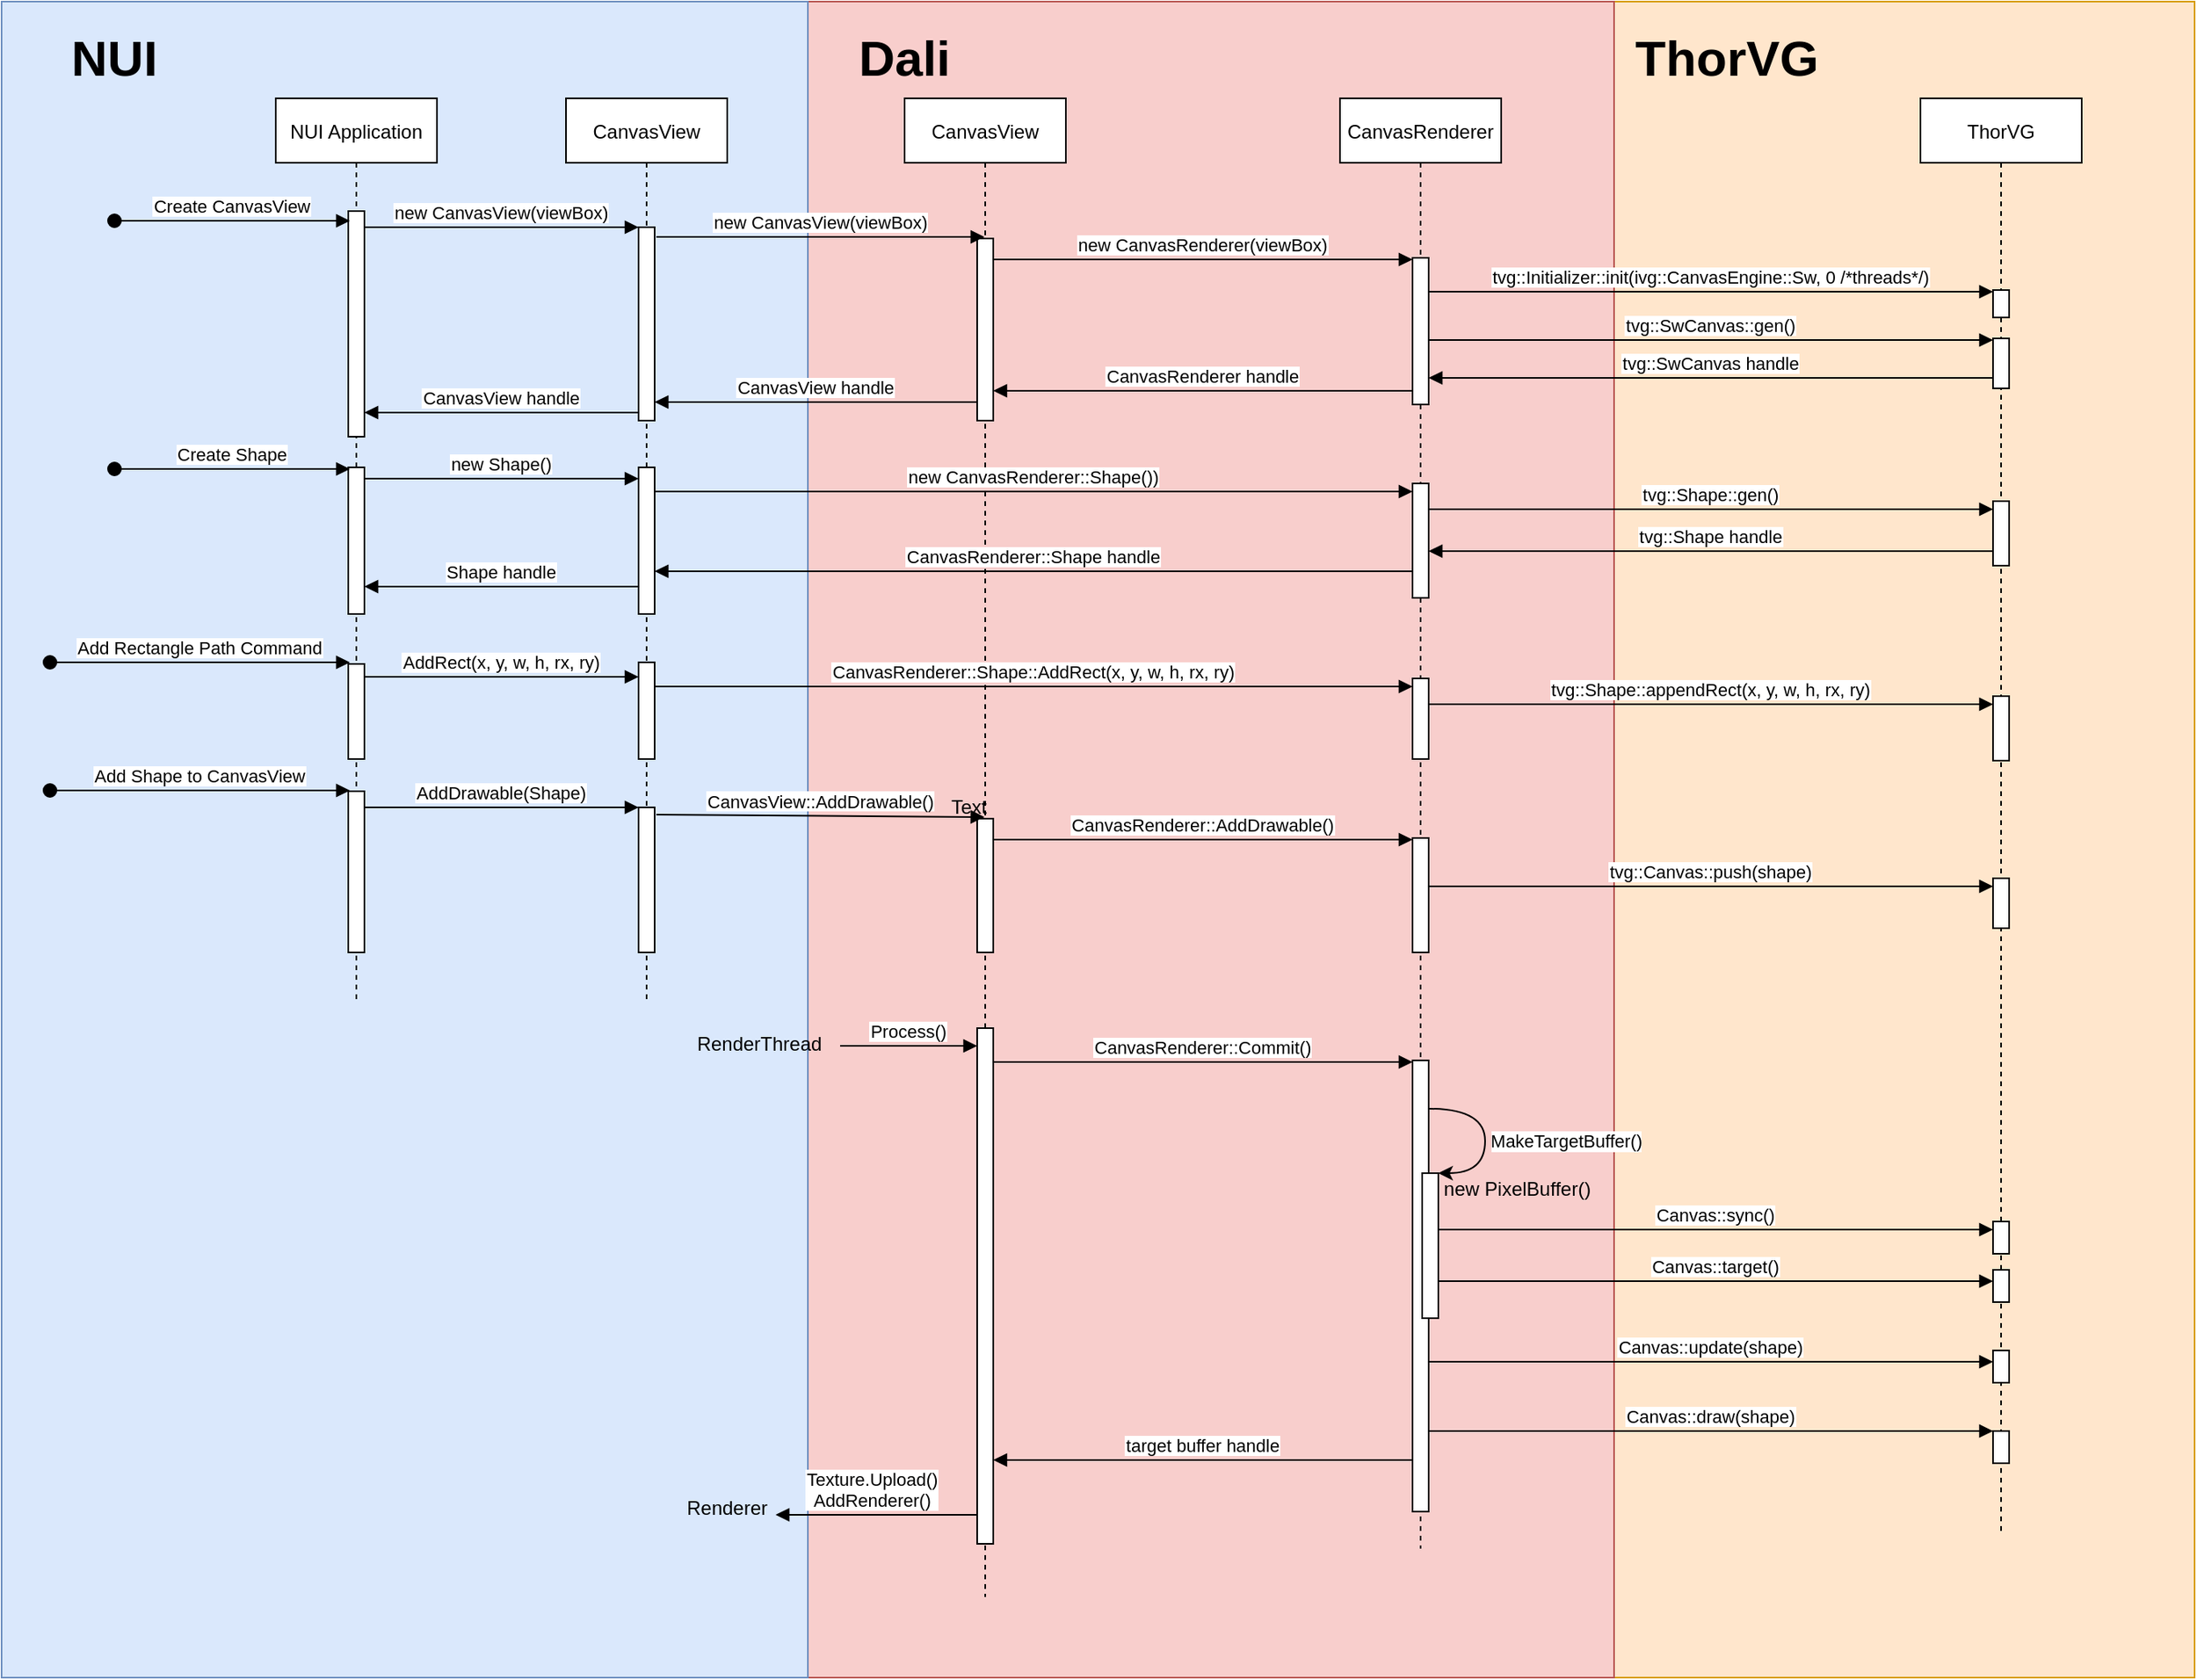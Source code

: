 <mxfile version="14.6.6" type="github">
  <diagram id="kgpKYQtTHZ0yAKxKKP6v" name="Page-1">
    <mxGraphModel dx="2031" dy="1089" grid="1" gridSize="10" guides="1" tooltips="1" connect="1" arrows="1" fold="1" page="1" pageScale="1" pageWidth="850" pageHeight="1100" math="0" shadow="0">
      <root>
        <mxCell id="0" />
        <mxCell id="1" parent="0" />
        <mxCell id="Nm8UWQQyYXnpsGYUjFqg-105" value="" style="rounded=0;whiteSpace=wrap;html=1;fillColor=#ffe6cc;strokeColor=#d79b00;" vertex="1" parent="1">
          <mxGeometry x="1020" y="20" width="360" height="1040" as="geometry" />
        </mxCell>
        <mxCell id="Nm8UWQQyYXnpsGYUjFqg-103" value="" style="rounded=0;whiteSpace=wrap;html=1;fillColor=#f8cecc;strokeColor=#b85450;" vertex="1" parent="1">
          <mxGeometry x="520" y="20" width="500" height="1040" as="geometry" />
        </mxCell>
        <mxCell id="Nm8UWQQyYXnpsGYUjFqg-102" value="" style="rounded=0;whiteSpace=wrap;html=1;fillColor=#dae8fc;strokeColor=#6c8ebf;" vertex="1" parent="1">
          <mxGeometry x="20" y="20" width="500" height="1040" as="geometry" />
        </mxCell>
        <mxCell id="3nuBFxr9cyL0pnOWT2aG-1" value="NUI Application" style="shape=umlLifeline;perimeter=lifelinePerimeter;container=1;collapsible=0;recursiveResize=0;rounded=0;shadow=0;strokeWidth=1;" parent="1" vertex="1">
          <mxGeometry x="190" y="80" width="100" height="560" as="geometry" />
        </mxCell>
        <mxCell id="3nuBFxr9cyL0pnOWT2aG-2" value="" style="points=[];perimeter=orthogonalPerimeter;rounded=0;shadow=0;strokeWidth=1;" parent="3nuBFxr9cyL0pnOWT2aG-1" vertex="1">
          <mxGeometry x="45" y="70" width="10" height="140" as="geometry" />
        </mxCell>
        <mxCell id="Nm8UWQQyYXnpsGYUjFqg-95" value="" style="points=[];perimeter=orthogonalPerimeter;rounded=0;shadow=0;strokeWidth=1;" vertex="1" parent="3nuBFxr9cyL0pnOWT2aG-1">
          <mxGeometry x="45" y="229" width="10" height="91" as="geometry" />
        </mxCell>
        <mxCell id="Nm8UWQQyYXnpsGYUjFqg-96" value="" style="points=[];perimeter=orthogonalPerimeter;rounded=0;shadow=0;strokeWidth=1;" vertex="1" parent="3nuBFxr9cyL0pnOWT2aG-1">
          <mxGeometry x="45" y="351" width="10" height="59" as="geometry" />
        </mxCell>
        <mxCell id="Nm8UWQQyYXnpsGYUjFqg-97" value="" style="points=[];perimeter=orthogonalPerimeter;rounded=0;shadow=0;strokeWidth=1;" vertex="1" parent="3nuBFxr9cyL0pnOWT2aG-1">
          <mxGeometry x="45" y="430" width="10" height="100" as="geometry" />
        </mxCell>
        <mxCell id="3nuBFxr9cyL0pnOWT2aG-5" value="CanvasView" style="shape=umlLifeline;perimeter=lifelinePerimeter;container=1;collapsible=0;recursiveResize=0;rounded=0;shadow=0;strokeWidth=1;" parent="1" vertex="1">
          <mxGeometry x="370" y="80" width="100" height="560" as="geometry" />
        </mxCell>
        <mxCell id="3nuBFxr9cyL0pnOWT2aG-6" value="" style="points=[];perimeter=orthogonalPerimeter;rounded=0;shadow=0;strokeWidth=1;" parent="3nuBFxr9cyL0pnOWT2aG-5" vertex="1">
          <mxGeometry x="45" y="80" width="10" height="120" as="geometry" />
        </mxCell>
        <mxCell id="Nm8UWQQyYXnpsGYUjFqg-16" value="" style="points=[];perimeter=orthogonalPerimeter;rounded=0;shadow=0;strokeWidth=1;" vertex="1" parent="3nuBFxr9cyL0pnOWT2aG-5">
          <mxGeometry x="45" y="229" width="10" height="91" as="geometry" />
        </mxCell>
        <mxCell id="Nm8UWQQyYXnpsGYUjFqg-37" value="" style="points=[];perimeter=orthogonalPerimeter;rounded=0;shadow=0;strokeWidth=1;" vertex="1" parent="3nuBFxr9cyL0pnOWT2aG-5">
          <mxGeometry x="45" y="350" width="10" height="60" as="geometry" />
        </mxCell>
        <mxCell id="3nuBFxr9cyL0pnOWT2aG-8" value="new CanvasView(viewBox)" style="verticalAlign=bottom;endArrow=block;entryX=0;entryY=0;shadow=0;strokeWidth=1;" parent="1" source="3nuBFxr9cyL0pnOWT2aG-2" target="3nuBFxr9cyL0pnOWT2aG-6" edge="1">
          <mxGeometry relative="1" as="geometry">
            <mxPoint x="345" y="160" as="sourcePoint" />
          </mxGeometry>
        </mxCell>
        <mxCell id="Nm8UWQQyYXnpsGYUjFqg-1" value="CanvasView" style="shape=umlLifeline;perimeter=lifelinePerimeter;container=1;collapsible=0;recursiveResize=0;rounded=0;shadow=0;strokeWidth=1;" vertex="1" parent="1">
          <mxGeometry x="580" y="80" width="100" height="930" as="geometry" />
        </mxCell>
        <mxCell id="Nm8UWQQyYXnpsGYUjFqg-2" value="" style="points=[];perimeter=orthogonalPerimeter;rounded=0;shadow=0;strokeWidth=1;" vertex="1" parent="Nm8UWQQyYXnpsGYUjFqg-1">
          <mxGeometry x="45" y="87" width="10" height="113" as="geometry" />
        </mxCell>
        <mxCell id="Nm8UWQQyYXnpsGYUjFqg-58" value="" style="points=[];perimeter=orthogonalPerimeter;rounded=0;shadow=0;strokeWidth=1;" vertex="1" parent="Nm8UWQQyYXnpsGYUjFqg-1">
          <mxGeometry x="45" y="577" width="10" height="320" as="geometry" />
        </mxCell>
        <mxCell id="Nm8UWQQyYXnpsGYUjFqg-108" value="Dali" style="text;html=1;strokeColor=none;fillColor=none;align=center;verticalAlign=middle;whiteSpace=wrap;rounded=0;fontSize=31;fontStyle=1" vertex="1" parent="Nm8UWQQyYXnpsGYUjFqg-1">
          <mxGeometry x="-50" y="-50" width="100" height="50" as="geometry" />
        </mxCell>
        <mxCell id="Nm8UWQQyYXnpsGYUjFqg-3" value="CanvasRenderer" style="shape=umlLifeline;perimeter=lifelinePerimeter;container=1;collapsible=0;recursiveResize=0;rounded=0;shadow=0;strokeWidth=1;" vertex="1" parent="1">
          <mxGeometry x="850" y="80" width="100" height="900" as="geometry" />
        </mxCell>
        <mxCell id="Nm8UWQQyYXnpsGYUjFqg-4" value="" style="points=[];perimeter=orthogonalPerimeter;rounded=0;shadow=0;strokeWidth=1;" vertex="1" parent="Nm8UWQQyYXnpsGYUjFqg-3">
          <mxGeometry x="45" y="99" width="10" height="91" as="geometry" />
        </mxCell>
        <mxCell id="Nm8UWQQyYXnpsGYUjFqg-20" value="" style="points=[];perimeter=orthogonalPerimeter;rounded=0;shadow=0;strokeWidth=1;" vertex="1" parent="Nm8UWQQyYXnpsGYUjFqg-3">
          <mxGeometry x="45" y="239" width="10" height="71" as="geometry" />
        </mxCell>
        <mxCell id="Nm8UWQQyYXnpsGYUjFqg-5" value="ThorVG" style="shape=umlLifeline;perimeter=lifelinePerimeter;container=1;collapsible=0;recursiveResize=0;rounded=0;shadow=0;strokeWidth=1;" vertex="1" parent="1">
          <mxGeometry x="1210" y="80" width="100" height="890" as="geometry" />
        </mxCell>
        <mxCell id="Nm8UWQQyYXnpsGYUjFqg-6" value="" style="points=[];perimeter=orthogonalPerimeter;rounded=0;shadow=0;strokeWidth=1;" vertex="1" parent="Nm8UWQQyYXnpsGYUjFqg-5">
          <mxGeometry x="45" y="119" width="10" height="17" as="geometry" />
        </mxCell>
        <mxCell id="Nm8UWQQyYXnpsGYUjFqg-22" value="" style="points=[];perimeter=orthogonalPerimeter;rounded=0;shadow=0;strokeWidth=1;" vertex="1" parent="Nm8UWQQyYXnpsGYUjFqg-5">
          <mxGeometry x="45" y="250" width="10" height="40" as="geometry" />
        </mxCell>
        <mxCell id="Nm8UWQQyYXnpsGYUjFqg-87" value="" style="points=[];perimeter=orthogonalPerimeter;rounded=0;shadow=0;strokeWidth=1;" vertex="1" parent="Nm8UWQQyYXnpsGYUjFqg-5">
          <mxGeometry x="45" y="697" width="10" height="20" as="geometry" />
        </mxCell>
        <mxCell id="Nm8UWQQyYXnpsGYUjFqg-75" value="" style="points=[];perimeter=orthogonalPerimeter;rounded=0;shadow=0;strokeWidth=1;" vertex="1" parent="Nm8UWQQyYXnpsGYUjFqg-5">
          <mxGeometry x="45" y="727" width="10" height="20" as="geometry" />
        </mxCell>
        <mxCell id="Nm8UWQQyYXnpsGYUjFqg-91" value="" style="points=[];perimeter=orthogonalPerimeter;rounded=0;shadow=0;strokeWidth=1;" vertex="1" parent="Nm8UWQQyYXnpsGYUjFqg-5">
          <mxGeometry x="45" y="827" width="10" height="20" as="geometry" />
        </mxCell>
        <mxCell id="Nm8UWQQyYXnpsGYUjFqg-7" value="new CanvasView(viewBox)" style="verticalAlign=bottom;endArrow=block;shadow=0;strokeWidth=1;exitX=1.1;exitY=0.05;exitDx=0;exitDy=0;exitPerimeter=0;" edge="1" parent="1" source="3nuBFxr9cyL0pnOWT2aG-6" target="Nm8UWQQyYXnpsGYUjFqg-1">
          <mxGeometry relative="1" as="geometry">
            <mxPoint x="350" y="170" as="sourcePoint" />
            <mxPoint x="355" y="170.0" as="targetPoint" />
          </mxGeometry>
        </mxCell>
        <mxCell id="Nm8UWQQyYXnpsGYUjFqg-8" value="new CanvasRenderer(viewBox)" style="verticalAlign=bottom;endArrow=block;shadow=0;strokeWidth=1;" edge="1" parent="1" source="Nm8UWQQyYXnpsGYUjFqg-2" target="Nm8UWQQyYXnpsGYUjFqg-4">
          <mxGeometry relative="1" as="geometry">
            <mxPoint x="366" y="178" as="sourcePoint" />
            <mxPoint x="639.5" y="178" as="targetPoint" />
            <Array as="points">
              <mxPoint x="670" y="180" />
            </Array>
          </mxGeometry>
        </mxCell>
        <mxCell id="Nm8UWQQyYXnpsGYUjFqg-9" value="tvg::SwCanvas::gen()" style="verticalAlign=bottom;endArrow=block;shadow=0;strokeWidth=1;" edge="1" parent="1" source="Nm8UWQQyYXnpsGYUjFqg-4" target="Nm8UWQQyYXnpsGYUjFqg-11">
          <mxGeometry relative="1" as="geometry">
            <mxPoint x="906" y="219" as="sourcePoint" />
            <mxPoint x="1186" y="219" as="targetPoint" />
            <Array as="points">
              <mxPoint x="946" y="230" />
            </Array>
          </mxGeometry>
        </mxCell>
        <mxCell id="Nm8UWQQyYXnpsGYUjFqg-10" value="tvg::Initializer::init(ivg::CanvasEngine::Sw, 0 /*threads*/)" style="verticalAlign=bottom;endArrow=block;shadow=0;strokeWidth=1;" edge="1" parent="1" source="Nm8UWQQyYXnpsGYUjFqg-4" target="Nm8UWQQyYXnpsGYUjFqg-6">
          <mxGeometry relative="1" as="geometry">
            <mxPoint x="910" y="200" as="sourcePoint" />
            <mxPoint x="1190" y="200" as="targetPoint" />
            <Array as="points">
              <mxPoint x="950" y="200" />
            </Array>
          </mxGeometry>
        </mxCell>
        <mxCell id="Nm8UWQQyYXnpsGYUjFqg-11" value="" style="points=[];perimeter=orthogonalPerimeter;rounded=0;shadow=0;strokeWidth=1;" vertex="1" parent="1">
          <mxGeometry x="1255" y="229" width="10" height="31" as="geometry" />
        </mxCell>
        <mxCell id="Nm8UWQQyYXnpsGYUjFqg-19" value="new Shape()" style="verticalAlign=bottom;endArrow=block;shadow=0;strokeWidth=1;" edge="1" parent="1">
          <mxGeometry relative="1" as="geometry">
            <mxPoint x="245" y="316" as="sourcePoint" />
            <mxPoint x="415" y="316" as="targetPoint" />
          </mxGeometry>
        </mxCell>
        <mxCell id="Nm8UWQQyYXnpsGYUjFqg-21" value="new CanvasRenderer::Shape())" style="verticalAlign=bottom;endArrow=block;shadow=0;strokeWidth=1;" edge="1" parent="1" source="Nm8UWQQyYXnpsGYUjFqg-16">
          <mxGeometry relative="1" as="geometry">
            <mxPoint x="355" y="324" as="sourcePoint" />
            <mxPoint x="895" y="324" as="targetPoint" />
          </mxGeometry>
        </mxCell>
        <mxCell id="Nm8UWQQyYXnpsGYUjFqg-23" value="tvg::SwCanvas handle" style="verticalAlign=bottom;endArrow=block;shadow=0;strokeWidth=1;" edge="1" parent="1">
          <mxGeometry relative="1" as="geometry">
            <mxPoint x="1255" y="253.5" as="sourcePoint" />
            <mxPoint x="905" y="253.5" as="targetPoint" />
          </mxGeometry>
        </mxCell>
        <mxCell id="Nm8UWQQyYXnpsGYUjFqg-24" value="CanvasRenderer handle" style="verticalAlign=bottom;endArrow=block;shadow=0;strokeWidth=1;" edge="1" parent="1">
          <mxGeometry relative="1" as="geometry">
            <mxPoint x="895" y="261.5" as="sourcePoint" />
            <mxPoint x="635" y="261.5" as="targetPoint" />
          </mxGeometry>
        </mxCell>
        <mxCell id="Nm8UWQQyYXnpsGYUjFqg-25" value="CanvasView handle" style="verticalAlign=bottom;endArrow=block;shadow=0;strokeWidth=1;" edge="1" parent="1" target="3nuBFxr9cyL0pnOWT2aG-6">
          <mxGeometry relative="1" as="geometry">
            <mxPoint x="625" y="268.5" as="sourcePoint" />
            <mxPoint x="355" y="268.5" as="targetPoint" />
          </mxGeometry>
        </mxCell>
        <mxCell id="Nm8UWQQyYXnpsGYUjFqg-26" value="CanvasView handle" style="verticalAlign=bottom;endArrow=block;shadow=0;strokeWidth=1;" edge="1" parent="1">
          <mxGeometry relative="1" as="geometry">
            <mxPoint x="415" y="275" as="sourcePoint" />
            <mxPoint x="245" y="275" as="targetPoint" />
          </mxGeometry>
        </mxCell>
        <mxCell id="Nm8UWQQyYXnpsGYUjFqg-27" value="tvg::Shape::gen()" style="verticalAlign=bottom;endArrow=block;shadow=0;strokeWidth=1;" edge="1" parent="1">
          <mxGeometry relative="1" as="geometry">
            <mxPoint x="905" y="335" as="sourcePoint" />
            <mxPoint x="1255" y="335" as="targetPoint" />
            <Array as="points">
              <mxPoint x="970" y="335" />
            </Array>
          </mxGeometry>
        </mxCell>
        <mxCell id="Nm8UWQQyYXnpsGYUjFqg-28" value="tvg::Shape handle" style="verticalAlign=bottom;endArrow=block;shadow=0;strokeWidth=1;" edge="1" parent="1">
          <mxGeometry relative="1" as="geometry">
            <mxPoint x="1255" y="361" as="sourcePoint" />
            <mxPoint x="905" y="361" as="targetPoint" />
          </mxGeometry>
        </mxCell>
        <mxCell id="Nm8UWQQyYXnpsGYUjFqg-29" value="CanvasRenderer::Shape handle" style="verticalAlign=bottom;endArrow=block;shadow=0;strokeWidth=1;" edge="1" parent="1" target="Nm8UWQQyYXnpsGYUjFqg-16">
          <mxGeometry relative="1" as="geometry">
            <mxPoint x="895" y="373.5" as="sourcePoint" />
            <mxPoint x="355" y="373.5" as="targetPoint" />
          </mxGeometry>
        </mxCell>
        <mxCell id="Nm8UWQQyYXnpsGYUjFqg-31" value="Shape handle" style="verticalAlign=bottom;endArrow=block;shadow=0;strokeWidth=1;" edge="1" parent="1">
          <mxGeometry relative="1" as="geometry">
            <mxPoint x="415" y="383" as="sourcePoint" />
            <mxPoint x="245" y="383" as="targetPoint" />
          </mxGeometry>
        </mxCell>
        <mxCell id="Nm8UWQQyYXnpsGYUjFqg-36" value="AddRect(x, y, w, h, rx, ry)" style="verticalAlign=bottom;endArrow=block;shadow=0;strokeWidth=1;" edge="1" parent="1">
          <mxGeometry relative="1" as="geometry">
            <mxPoint x="245" y="439" as="sourcePoint" />
            <mxPoint x="415" y="439" as="targetPoint" />
          </mxGeometry>
        </mxCell>
        <mxCell id="Nm8UWQQyYXnpsGYUjFqg-38" value="" style="points=[];perimeter=orthogonalPerimeter;rounded=0;shadow=0;strokeWidth=1;" vertex="1" parent="1">
          <mxGeometry x="895" y="440" width="10" height="50" as="geometry" />
        </mxCell>
        <mxCell id="Nm8UWQQyYXnpsGYUjFqg-39" value="" style="points=[];perimeter=orthogonalPerimeter;rounded=0;shadow=0;strokeWidth=1;" vertex="1" parent="1">
          <mxGeometry x="1255" y="451" width="10" height="40" as="geometry" />
        </mxCell>
        <mxCell id="Nm8UWQQyYXnpsGYUjFqg-40" value="CanvasRenderer::Shape::AddRect(x, y, w, h, rx, ry)" style="verticalAlign=bottom;endArrow=block;shadow=0;strokeWidth=1;" edge="1" parent="1" source="Nm8UWQQyYXnpsGYUjFqg-37">
          <mxGeometry relative="1" as="geometry">
            <mxPoint x="420" y="445" as="sourcePoint" />
            <mxPoint x="895" y="445" as="targetPoint" />
          </mxGeometry>
        </mxCell>
        <mxCell id="Nm8UWQQyYXnpsGYUjFqg-41" value="tvg::Shape::appendRect(x, y, w, h, rx, ry)" style="verticalAlign=bottom;endArrow=block;shadow=0;strokeWidth=1;" edge="1" parent="1">
          <mxGeometry relative="1" as="geometry">
            <mxPoint x="905" y="456" as="sourcePoint" />
            <mxPoint x="1255" y="456" as="targetPoint" />
            <Array as="points">
              <mxPoint x="970" y="456" />
            </Array>
          </mxGeometry>
        </mxCell>
        <mxCell id="Nm8UWQQyYXnpsGYUjFqg-44" value="" style="points=[];perimeter=orthogonalPerimeter;rounded=0;shadow=0;strokeWidth=1;" vertex="1" parent="1">
          <mxGeometry x="415" y="520" width="10" height="90" as="geometry" />
        </mxCell>
        <mxCell id="Nm8UWQQyYXnpsGYUjFqg-45" value="AddDrawable(Shape)" style="verticalAlign=bottom;endArrow=block;entryX=0;entryY=0;shadow=0;strokeWidth=1;" edge="1" target="Nm8UWQQyYXnpsGYUjFqg-44" parent="1">
          <mxGeometry relative="1" as="geometry">
            <mxPoint x="245" y="520.0" as="sourcePoint" />
          </mxGeometry>
        </mxCell>
        <mxCell id="Nm8UWQQyYXnpsGYUjFqg-46" value="" style="points=[];perimeter=orthogonalPerimeter;rounded=0;shadow=0;strokeWidth=1;" vertex="1" parent="1">
          <mxGeometry x="625" y="527" width="10" height="83" as="geometry" />
        </mxCell>
        <mxCell id="Nm8UWQQyYXnpsGYUjFqg-47" value="" style="points=[];perimeter=orthogonalPerimeter;rounded=0;shadow=0;strokeWidth=1;" vertex="1" parent="1">
          <mxGeometry x="895" y="539" width="10" height="71" as="geometry" />
        </mxCell>
        <mxCell id="Nm8UWQQyYXnpsGYUjFqg-49" value="CanvasView::AddDrawable()" style="verticalAlign=bottom;endArrow=block;shadow=0;strokeWidth=1;exitX=1.1;exitY=0.05;exitDx=0;exitDy=0;exitPerimeter=0;" edge="1" source="Nm8UWQQyYXnpsGYUjFqg-44" parent="1">
          <mxGeometry relative="1" as="geometry">
            <mxPoint x="350" y="530" as="sourcePoint" />
            <mxPoint x="629.5" y="526" as="targetPoint" />
          </mxGeometry>
        </mxCell>
        <mxCell id="Nm8UWQQyYXnpsGYUjFqg-50" value="CanvasRenderer::AddDrawable()" style="verticalAlign=bottom;endArrow=block;shadow=0;strokeWidth=1;" edge="1" source="Nm8UWQQyYXnpsGYUjFqg-46" target="Nm8UWQQyYXnpsGYUjFqg-47" parent="1">
          <mxGeometry relative="1" as="geometry">
            <mxPoint x="366" y="538" as="sourcePoint" />
            <mxPoint x="639.5" y="538" as="targetPoint" />
            <Array as="points">
              <mxPoint x="670" y="540" />
            </Array>
          </mxGeometry>
        </mxCell>
        <mxCell id="Nm8UWQQyYXnpsGYUjFqg-51" value="tvg::Canvas::push(shape)" style="verticalAlign=bottom;endArrow=block;shadow=0;strokeWidth=1;" edge="1" parent="1">
          <mxGeometry relative="1" as="geometry">
            <mxPoint x="905" y="569" as="sourcePoint" />
            <mxPoint x="1255" y="569" as="targetPoint" />
            <Array as="points">
              <mxPoint x="946" y="569" />
            </Array>
          </mxGeometry>
        </mxCell>
        <mxCell id="Nm8UWQQyYXnpsGYUjFqg-53" value="" style="points=[];perimeter=orthogonalPerimeter;rounded=0;shadow=0;strokeWidth=1;" vertex="1" parent="1">
          <mxGeometry x="1255" y="564" width="10" height="31" as="geometry" />
        </mxCell>
        <mxCell id="Nm8UWQQyYXnpsGYUjFqg-61" value="Process()" style="verticalAlign=bottom;endArrow=block;shadow=0;strokeWidth=1;" edge="1" parent="1">
          <mxGeometry relative="1" as="geometry">
            <mxPoint x="540" y="668" as="sourcePoint" />
            <mxPoint x="625" y="668" as="targetPoint" />
          </mxGeometry>
        </mxCell>
        <mxCell id="Nm8UWQQyYXnpsGYUjFqg-62" value="RenderThread" style="text;html=1;strokeColor=none;fillColor=none;align=center;verticalAlign=middle;whiteSpace=wrap;rounded=0;" vertex="1" parent="1">
          <mxGeometry x="470" y="657" width="40" height="20" as="geometry" />
        </mxCell>
        <mxCell id="Nm8UWQQyYXnpsGYUjFqg-72" value="" style="points=[];perimeter=orthogonalPerimeter;rounded=0;shadow=0;strokeWidth=1;" vertex="1" parent="1">
          <mxGeometry x="895" y="677" width="10" height="280" as="geometry" />
        </mxCell>
        <mxCell id="Nm8UWQQyYXnpsGYUjFqg-73" value="CanvasRenderer::Commit()" style="verticalAlign=bottom;endArrow=block;shadow=0;strokeWidth=1;" edge="1" target="Nm8UWQQyYXnpsGYUjFqg-72" parent="1">
          <mxGeometry relative="1" as="geometry">
            <mxPoint x="635" y="678" as="sourcePoint" />
            <mxPoint x="639.5" y="676" as="targetPoint" />
            <Array as="points">
              <mxPoint x="670" y="678" />
            </Array>
          </mxGeometry>
        </mxCell>
        <mxCell id="Nm8UWQQyYXnpsGYUjFqg-76" value="Texture.Upload()&#xa;AddRenderer()" style="verticalAlign=bottom;endArrow=block;shadow=0;strokeWidth=1;" edge="1" parent="1">
          <mxGeometry x="0.04" relative="1" as="geometry">
            <mxPoint x="625" y="959" as="sourcePoint" />
            <mxPoint x="500" y="959" as="targetPoint" />
            <mxPoint as="offset" />
          </mxGeometry>
        </mxCell>
        <mxCell id="Nm8UWQQyYXnpsGYUjFqg-77" value="Renderer" style="text;html=1;strokeColor=none;fillColor=none;align=center;verticalAlign=middle;whiteSpace=wrap;rounded=0;" vertex="1" parent="1">
          <mxGeometry x="450" y="945" width="40" height="20" as="geometry" />
        </mxCell>
        <mxCell id="Nm8UWQQyYXnpsGYUjFqg-78" value="Canvas::sync()" style="verticalAlign=bottom;endArrow=block;shadow=0;strokeWidth=1;" edge="1" parent="1">
          <mxGeometry relative="1" as="geometry">
            <mxPoint x="911" y="782" as="sourcePoint" />
            <mxPoint x="1255" y="782" as="targetPoint" />
          </mxGeometry>
        </mxCell>
        <mxCell id="Nm8UWQQyYXnpsGYUjFqg-83" value="" style="points=[];perimeter=orthogonalPerimeter;rounded=0;shadow=0;strokeWidth=1;" vertex="1" parent="1">
          <mxGeometry x="901" y="747" width="10" height="90" as="geometry" />
        </mxCell>
        <mxCell id="Nm8UWQQyYXnpsGYUjFqg-84" value="MakeTargetBuffer()" style="curved=1;endArrow=classic;html=1;" edge="1" parent="1" source="Nm8UWQQyYXnpsGYUjFqg-72" target="Nm8UWQQyYXnpsGYUjFqg-83">
          <mxGeometry x="0.058" y="50" width="50" height="50" relative="1" as="geometry">
            <mxPoint x="780" y="797" as="sourcePoint" />
            <mxPoint x="830" y="747" as="targetPoint" />
            <Array as="points">
              <mxPoint x="940" y="707" />
              <mxPoint x="940" y="747" />
            </Array>
            <mxPoint as="offset" />
          </mxGeometry>
        </mxCell>
        <mxCell id="Nm8UWQQyYXnpsGYUjFqg-85" value="Canvas::target()" style="verticalAlign=bottom;endArrow=block;shadow=0;strokeWidth=1;" edge="1" parent="1">
          <mxGeometry relative="1" as="geometry">
            <mxPoint x="911" y="814" as="sourcePoint" />
            <mxPoint x="1255" y="814" as="targetPoint" />
          </mxGeometry>
        </mxCell>
        <mxCell id="Nm8UWQQyYXnpsGYUjFqg-86" value="new PixelBuffer()" style="text;html=1;strokeColor=none;fillColor=none;align=center;verticalAlign=middle;whiteSpace=wrap;rounded=0;" vertex="1" parent="1">
          <mxGeometry x="905" y="747" width="110" height="20" as="geometry" />
        </mxCell>
        <mxCell id="Nm8UWQQyYXnpsGYUjFqg-88" value="" style="points=[];perimeter=orthogonalPerimeter;rounded=0;shadow=0;strokeWidth=1;" vertex="1" parent="1">
          <mxGeometry x="1255" y="857" width="10" height="20" as="geometry" />
        </mxCell>
        <mxCell id="Nm8UWQQyYXnpsGYUjFqg-89" value="Canvas::update(shape)" style="verticalAlign=bottom;endArrow=block;shadow=0;strokeWidth=1;" edge="1" parent="1" source="Nm8UWQQyYXnpsGYUjFqg-72">
          <mxGeometry relative="1" as="geometry">
            <mxPoint x="911" y="864" as="sourcePoint" />
            <mxPoint x="1255" y="864" as="targetPoint" />
          </mxGeometry>
        </mxCell>
        <mxCell id="Nm8UWQQyYXnpsGYUjFqg-90" value="Canvas::draw(shape)" style="verticalAlign=bottom;endArrow=block;shadow=0;strokeWidth=1;" edge="1" parent="1">
          <mxGeometry relative="1" as="geometry">
            <mxPoint x="905" y="907" as="sourcePoint" />
            <mxPoint x="1255" y="907" as="targetPoint" />
          </mxGeometry>
        </mxCell>
        <mxCell id="Nm8UWQQyYXnpsGYUjFqg-92" value="target buffer handle" style="verticalAlign=bottom;endArrow=block;shadow=0;strokeWidth=1;" edge="1" parent="1">
          <mxGeometry relative="1" as="geometry">
            <mxPoint x="895" y="925" as="sourcePoint" />
            <mxPoint x="635" y="925" as="targetPoint" />
          </mxGeometry>
        </mxCell>
        <mxCell id="Nm8UWQQyYXnpsGYUjFqg-93" value="Create CanvasView" style="verticalAlign=bottom;startArrow=oval;endArrow=block;startSize=8;shadow=0;strokeWidth=1;" edge="1" parent="1">
          <mxGeometry relative="1" as="geometry">
            <mxPoint x="90" y="156" as="sourcePoint" />
            <mxPoint x="236" y="156" as="targetPoint" />
          </mxGeometry>
        </mxCell>
        <mxCell id="Nm8UWQQyYXnpsGYUjFqg-94" value="Create Shape" style="verticalAlign=bottom;startArrow=oval;endArrow=block;startSize=8;shadow=0;strokeWidth=1;" edge="1" parent="1">
          <mxGeometry relative="1" as="geometry">
            <mxPoint x="90" y="310" as="sourcePoint" />
            <mxPoint x="236" y="310" as="targetPoint" />
          </mxGeometry>
        </mxCell>
        <mxCell id="Nm8UWQQyYXnpsGYUjFqg-99" value="Add Rectangle Path Command" style="verticalAlign=bottom;startArrow=oval;endArrow=block;startSize=8;shadow=0;strokeWidth=1;" edge="1" parent="1">
          <mxGeometry relative="1" as="geometry">
            <mxPoint x="50" y="430" as="sourcePoint" />
            <mxPoint x="236" y="430" as="targetPoint" />
          </mxGeometry>
        </mxCell>
        <mxCell id="Nm8UWQQyYXnpsGYUjFqg-100" value="Add Shape to CanvasView" style="verticalAlign=bottom;startArrow=oval;endArrow=block;startSize=8;shadow=0;strokeWidth=1;" edge="1" parent="1">
          <mxGeometry relative="1" as="geometry">
            <mxPoint x="50" y="509.5" as="sourcePoint" />
            <mxPoint x="236" y="509.5" as="targetPoint" />
          </mxGeometry>
        </mxCell>
        <mxCell id="Nm8UWQQyYXnpsGYUjFqg-106" value="Text" style="text;html=1;strokeColor=none;fillColor=none;align=center;verticalAlign=middle;whiteSpace=wrap;rounded=0;" vertex="1" parent="1">
          <mxGeometry x="600" y="510" width="40" height="20" as="geometry" />
        </mxCell>
        <mxCell id="Nm8UWQQyYXnpsGYUjFqg-107" value="NUI" style="text;html=1;strokeColor=none;fillColor=none;align=center;verticalAlign=middle;whiteSpace=wrap;rounded=0;fontSize=31;fontStyle=1" vertex="1" parent="1">
          <mxGeometry x="40" y="30" width="100" height="50" as="geometry" />
        </mxCell>
        <mxCell id="Nm8UWQQyYXnpsGYUjFqg-109" value="ThorVG" style="text;html=1;strokeColor=none;fillColor=none;align=center;verticalAlign=middle;whiteSpace=wrap;rounded=0;fontSize=31;fontStyle=1" vertex="1" parent="1">
          <mxGeometry x="1040" y="30" width="100" height="50" as="geometry" />
        </mxCell>
      </root>
    </mxGraphModel>
  </diagram>
</mxfile>
